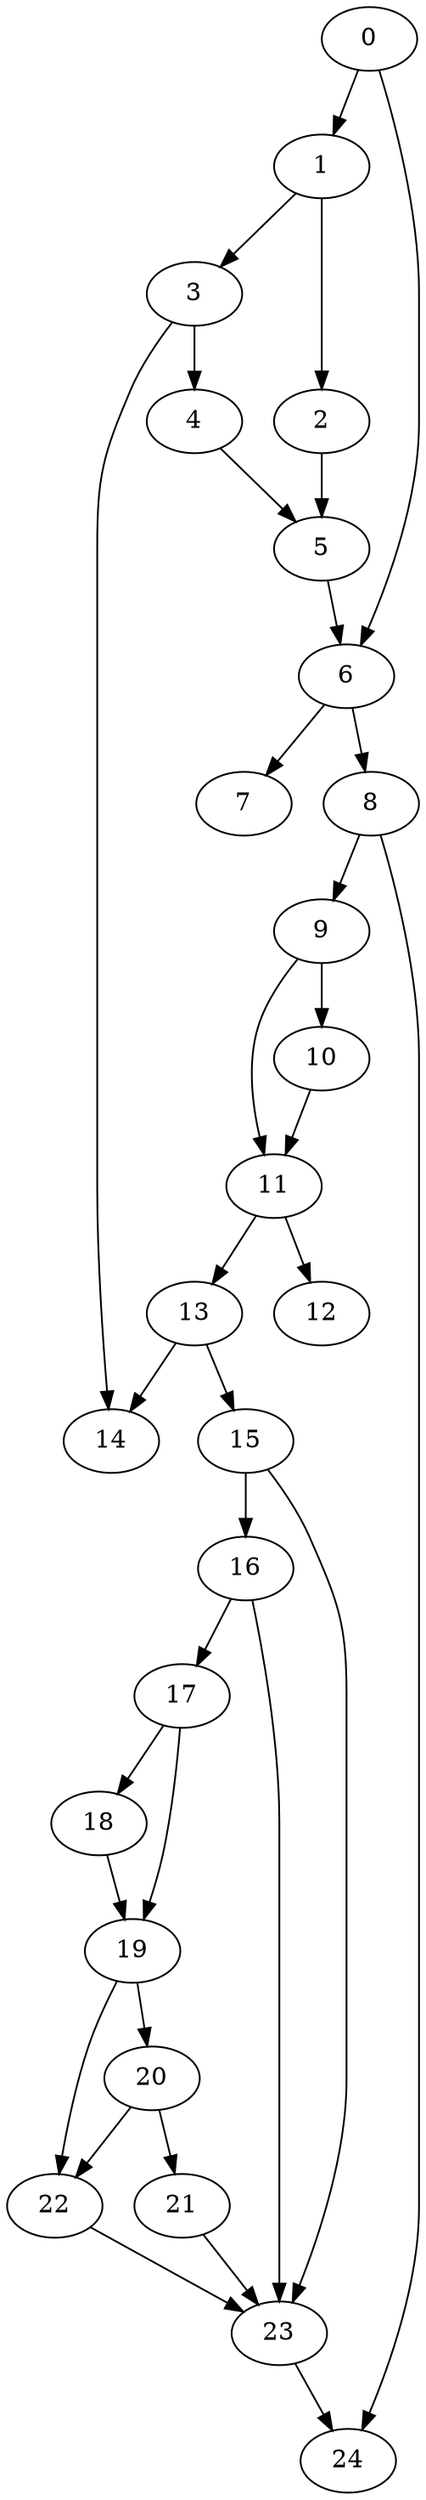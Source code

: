 digraph {
	0
	1
	2
	3
	4
	5
	6
	7
	8
	9
	10
	11
	12
	13
	14
	15
	16
	17
	18
	19
	20
	21
	22
	23
	24
	11 -> 13
	17 -> 18
	17 -> 19
	18 -> 19
	8 -> 24
	23 -> 24
	9 -> 10
	3 -> 4
	2 -> 5
	4 -> 5
	8 -> 9
	9 -> 11
	10 -> 11
	15 -> 16
	16 -> 17
	6 -> 8
	11 -> 12
	13 -> 15
	20 -> 21
	15 -> 23
	16 -> 23
	21 -> 23
	22 -> 23
	6 -> 7
	1 -> 2
	1 -> 3
	0 -> 6
	5 -> 6
	3 -> 14
	13 -> 14
	19 -> 20
	19 -> 22
	20 -> 22
	0 -> 1
}
